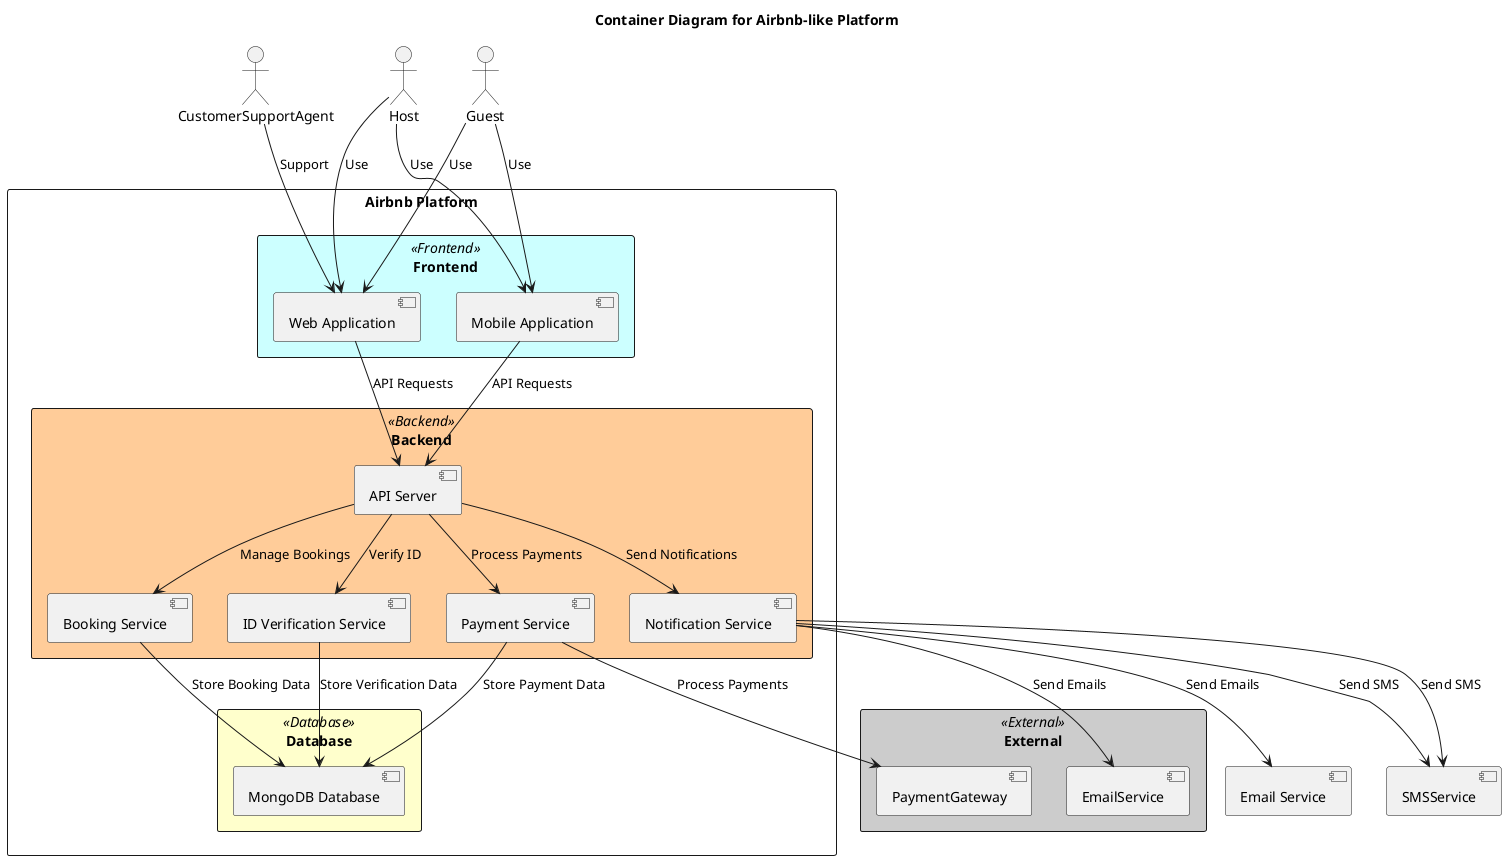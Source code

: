@startuml

title Container Diagram for Airbnb-like Platform

skinparam rectangle {
  BackgroundColor<< Frontend >> #CCFFFF
  BackgroundColor<< Backend >> #FFCC99
  BackgroundColor<< Database >> #FFFFCC
  BackgroundColor<< External >> #CCCCCC
}

actor Guest
actor Host
actor CustomerSupportAgent

rectangle "Airbnb Platform" {
  rectangle Frontend << Frontend >> {
    [Web Application]
    [Mobile Application]
  }

  rectangle Backend << Backend >> {
    [API Server]
    [ID Verification Service]
    [Booking Service]
    [Payment Service]
    [Notification Service]
  }

  rectangle Database << Database >> {
    [MongoDB Database]
  }
}

Guest -down-> [Web Application]: Use
Guest -down-> [Mobile Application]: Use
Host -down-> [Web Application]: Use
Host -down-> [Mobile Application]: Use
CustomerSupportAgent -down-> [Web Application]: Support

[Web Application] -down-> [API Server]: API Requests
[Mobile Application] -down-> [API Server]: API Requests

[API Server] -down-> [ID Verification Service]: Verify ID
[API Server] -down-> [Booking Service]: Manage Bookings
[API Server] -down-> [Payment Service]: Process Payments
[API Server] -down-> [Notification Service]: Send Notifications

[ID Verification Service] -down-> [MongoDB Database]: Store Verification Data
[Booking Service] -down-> [MongoDB Database]: Store Booking Data
[Payment Service] -down-> [MongoDB Database]: Store Payment Data
[Notification Service] -down-> [Email Service]: Send Emails
[Notification Service] -down-> [SMSService]: Send SMS

rectangle External << External >> {
  [PaymentGateway]
  [EmailService]
  [SMSService]
}

[Payment Service] -down-> [PaymentGateway]: Process Payments
[Notification Service] -down-> [EmailService]: Send Emails
[Notification Service] -down-> [SMSService]: Send SMS

@enduml
